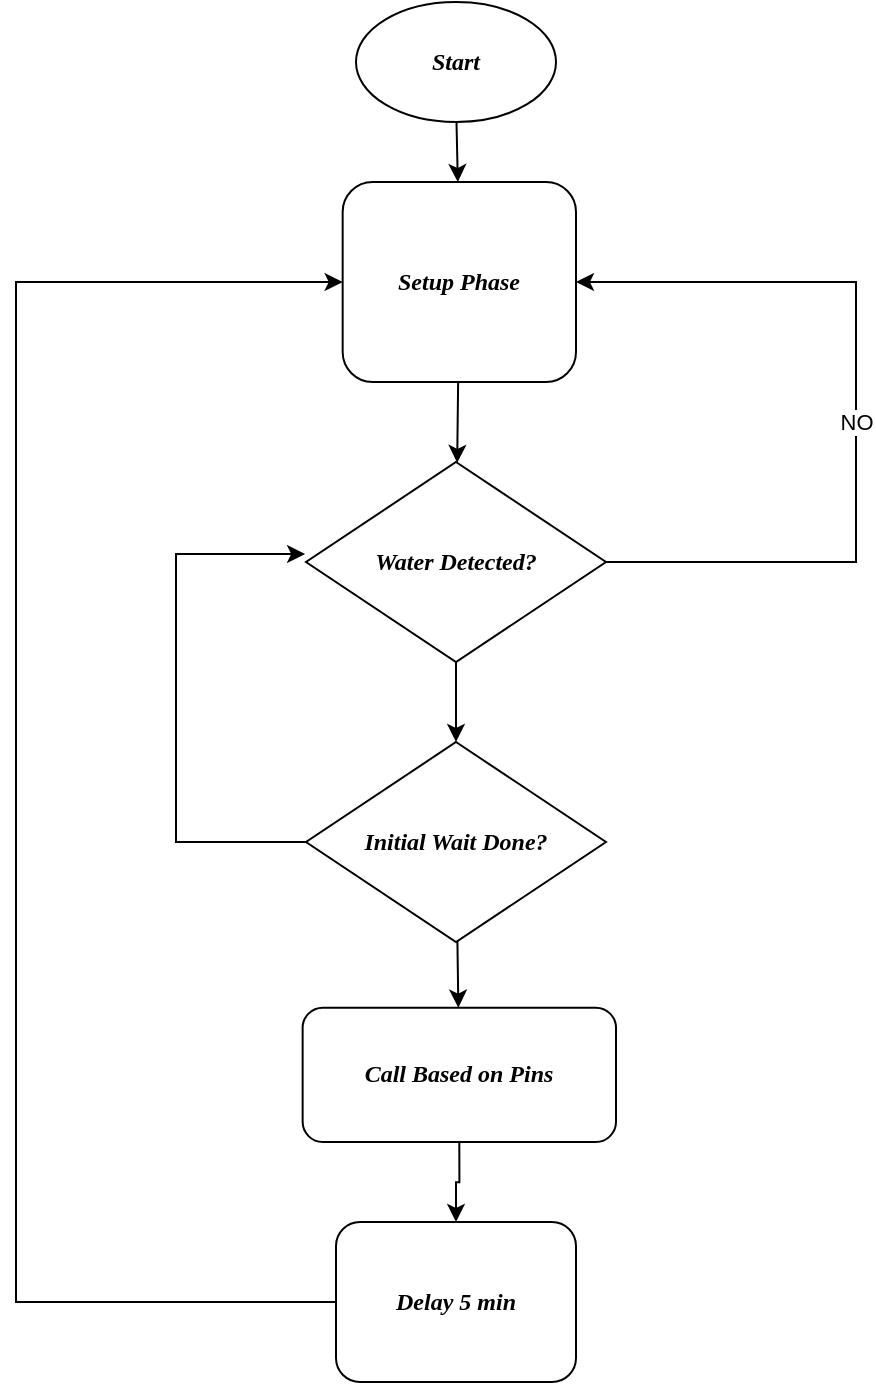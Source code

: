 <mxfile version="24.6.5" type="github">
  <diagram name="Water Detection Flowchart" id="MxOlBU5HVFOdAPnkr_2M">
    <mxGraphModel dx="1024" dy="564" grid="1" gridSize="10" guides="1" tooltips="1" connect="1" arrows="1" fold="1" page="1" pageScale="1" pageWidth="850" pageHeight="1100" math="0" shadow="0">
      <root>
        <mxCell id="0" />
        <mxCell id="1" parent="0" />
        <mxCell id="22_dL7FneAhgLtqru_zd-31" value="Start" style="ellipse;whiteSpace=wrap;html=1;fontStyle=3;fontFamily=Verdana;" vertex="1" parent="1">
          <mxGeometry x="580" y="50" width="100" height="60" as="geometry" />
        </mxCell>
        <mxCell id="22_dL7FneAhgLtqru_zd-32" value="Setup Phase" style="rounded=1;whiteSpace=wrap;html=1;fontStyle=3;fontFamily=Verdana;" vertex="1" parent="1">
          <mxGeometry x="573.33" y="140" width="116.67" height="100" as="geometry" />
        </mxCell>
        <mxCell id="22_dL7FneAhgLtqru_zd-50" style="edgeStyle=orthogonalEdgeStyle;rounded=0;orthogonalLoop=1;jettySize=auto;html=1;exitX=1;exitY=0.5;exitDx=0;exitDy=0;entryX=1;entryY=0.5;entryDx=0;entryDy=0;fontStyle=3;fontFamily=Verdana;fontColor=#FF0011;" edge="1" parent="1" source="22_dL7FneAhgLtqru_zd-34" target="22_dL7FneAhgLtqru_zd-32">
          <mxGeometry relative="1" as="geometry">
            <mxPoint x="790" y="190" as="targetPoint" />
            <Array as="points">
              <mxPoint x="830" y="330" />
              <mxPoint x="830" y="190" />
            </Array>
          </mxGeometry>
        </mxCell>
        <mxCell id="22_dL7FneAhgLtqru_zd-55" value="&lt;div&gt;NO&lt;/div&gt;" style="edgeLabel;html=1;align=center;verticalAlign=middle;resizable=0;points=[];" vertex="1" connectable="0" parent="22_dL7FneAhgLtqru_zd-50">
          <mxGeometry x="-0.038" relative="1" as="geometry">
            <mxPoint as="offset" />
          </mxGeometry>
        </mxCell>
        <mxCell id="22_dL7FneAhgLtqru_zd-34" value="Water Detected?" style="rhombus;whiteSpace=wrap;html=1;fontStyle=3;fontFamily=Verdana;" vertex="1" parent="1">
          <mxGeometry x="555" y="280" width="150" height="100" as="geometry" />
        </mxCell>
        <mxCell id="22_dL7FneAhgLtqru_zd-51" style="edgeStyle=orthogonalEdgeStyle;rounded=0;orthogonalLoop=1;jettySize=auto;html=1;entryX=-0.003;entryY=0.46;entryDx=0;entryDy=0;entryPerimeter=0;fontStyle=3;fontFamily=Verdana;" edge="1" parent="1" source="22_dL7FneAhgLtqru_zd-35" target="22_dL7FneAhgLtqru_zd-34">
          <mxGeometry relative="1" as="geometry">
            <mxPoint x="470" y="340" as="targetPoint" />
            <Array as="points">
              <mxPoint x="490" y="470" />
              <mxPoint x="490" y="326" />
            </Array>
          </mxGeometry>
        </mxCell>
        <mxCell id="22_dL7FneAhgLtqru_zd-35" value="Initial Wait Done?" style="rhombus;whiteSpace=wrap;html=1;fontStyle=3;fontFamily=Verdana;" vertex="1" parent="1">
          <mxGeometry x="555" y="420" width="150" height="100" as="geometry" />
        </mxCell>
        <mxCell id="22_dL7FneAhgLtqru_zd-52" style="edgeStyle=orthogonalEdgeStyle;rounded=0;orthogonalLoop=1;jettySize=auto;html=1;exitX=0.5;exitY=1;exitDx=0;exitDy=0;entryX=0.5;entryY=0;entryDx=0;entryDy=0;fontStyle=3;fontFamily=Verdana;" edge="1" parent="1" source="22_dL7FneAhgLtqru_zd-36" target="22_dL7FneAhgLtqru_zd-37">
          <mxGeometry relative="1" as="geometry" />
        </mxCell>
        <mxCell id="22_dL7FneAhgLtqru_zd-36" value="Call Based on Pins" style="rounded=1;whiteSpace=wrap;html=1;fontStyle=3;fontFamily=Verdana;" vertex="1" parent="1">
          <mxGeometry x="553.32" y="552.85" width="156.68" height="67.15" as="geometry" />
        </mxCell>
        <mxCell id="22_dL7FneAhgLtqru_zd-54" style="edgeStyle=orthogonalEdgeStyle;rounded=0;orthogonalLoop=1;jettySize=auto;html=1;exitX=0;exitY=0.5;exitDx=0;exitDy=0;entryX=0;entryY=0.5;entryDx=0;entryDy=0;fontStyle=3;fontFamily=Verdana;" edge="1" parent="1" source="22_dL7FneAhgLtqru_zd-37" target="22_dL7FneAhgLtqru_zd-32">
          <mxGeometry relative="1" as="geometry">
            <mxPoint x="420" y="240" as="targetPoint" />
            <Array as="points">
              <mxPoint x="410" y="700" />
              <mxPoint x="410" y="190" />
            </Array>
          </mxGeometry>
        </mxCell>
        <mxCell id="22_dL7FneAhgLtqru_zd-37" value="Delay 5 min" style="rounded=1;whiteSpace=wrap;html=1;fontStyle=3;fontFamily=Verdana;" vertex="1" parent="1">
          <mxGeometry x="570" y="660" width="120" height="80" as="geometry" />
        </mxCell>
        <mxCell id="22_dL7FneAhgLtqru_zd-41" style="fontStyle=3;fontFamily=Verdana;" edge="1" parent="1" source="22_dL7FneAhgLtqru_zd-31" target="22_dL7FneAhgLtqru_zd-32">
          <mxGeometry relative="1" as="geometry" />
        </mxCell>
        <mxCell id="22_dL7FneAhgLtqru_zd-42" style="fontStyle=3;fontFamily=Verdana;" edge="1" parent="1" source="22_dL7FneAhgLtqru_zd-32" target="22_dL7FneAhgLtqru_zd-34">
          <mxGeometry relative="1" as="geometry">
            <mxPoint x="631.662" y="290" as="targetPoint" />
          </mxGeometry>
        </mxCell>
        <mxCell id="22_dL7FneAhgLtqru_zd-44" style="fontStyle=3;fontFamily=Verdana;" edge="1" parent="1" source="22_dL7FneAhgLtqru_zd-34" target="22_dL7FneAhgLtqru_zd-35">
          <mxGeometry relative="1" as="geometry" />
        </mxCell>
        <mxCell id="22_dL7FneAhgLtqru_zd-45" style="fontStyle=3;fontFamily=Verdana;" edge="1" parent="1" source="22_dL7FneAhgLtqru_zd-35" target="22_dL7FneAhgLtqru_zd-36">
          <mxGeometry relative="1" as="geometry" />
        </mxCell>
      </root>
    </mxGraphModel>
  </diagram>
</mxfile>
